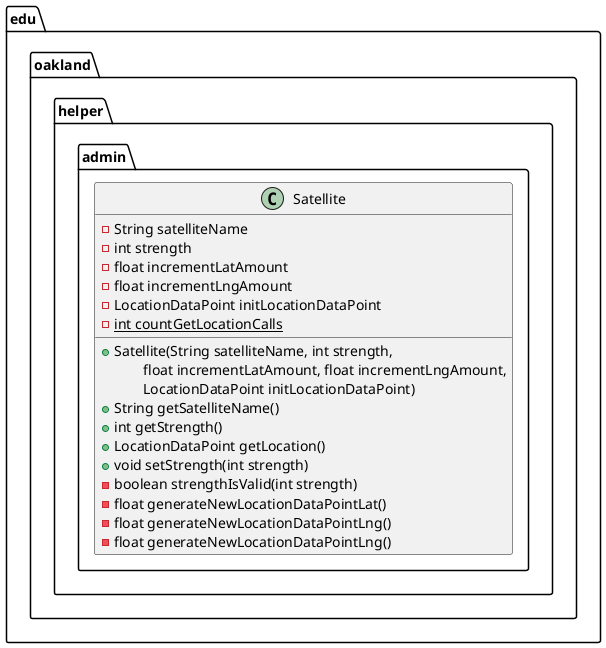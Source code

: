 @startuml Satellite

package edu.oakland.helper.admin {
    class Satellite {
        - String satelliteName
        - int strength
        - float incrementLatAmount
        - float incrementLngAmount
        - LocationDataPoint initLocationDataPoint
        {static} - int countGetLocationCalls
        __
        + Satellite(String satelliteName, int strength,
        \tfloat incrementLatAmount, float incrementLngAmount,
        \tLocationDataPoint initLocationDataPoint)
        + String getSatelliteName()
        + int getStrength()
        + LocationDataPoint getLocation()
        + void setStrength(int strength)
        - boolean strengthIsValid(int strength)
        - float generateNewLocationDataPointLat()
        - float generateNewLocationDataPointLng()
        - float generateNewLocationDataPointLng()
    }
}

@enduml